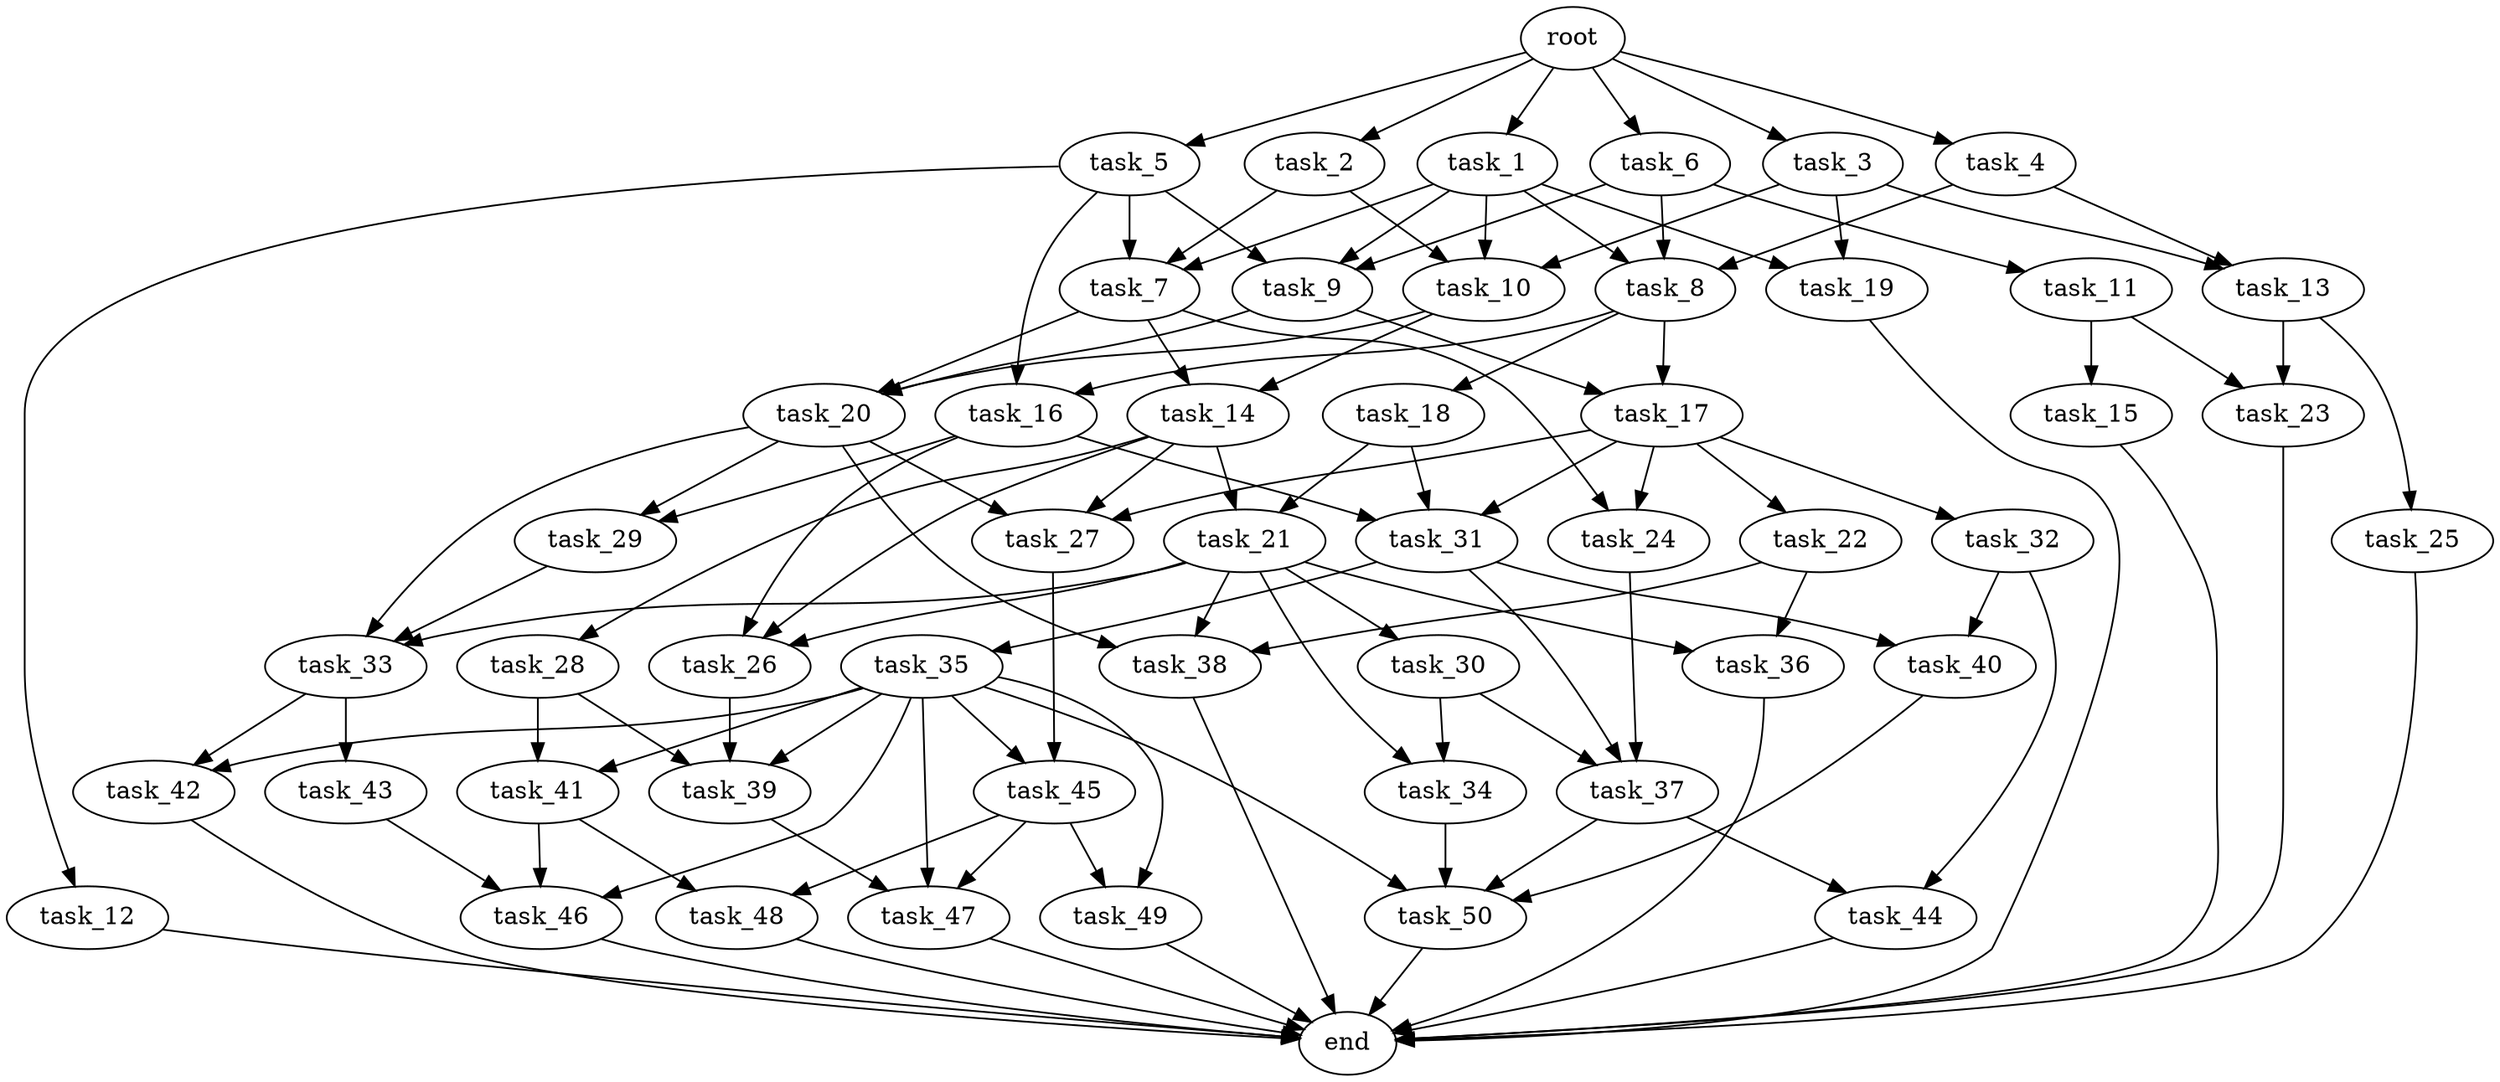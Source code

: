 digraph G {
  task_9 [size="1.660663e+10"];
  task_17 [size="4.087063e+10"];
  task_28 [size="8.403331e+10"];
  task_7 [size="6.174432e+10"];
  task_18 [size="8.603416e+10"];
  task_45 [size="2.238692e+09"];
  task_12 [size="7.874204e+10"];
  task_10 [size="4.190875e+10"];
  task_44 [size="5.840957e+10"];
  task_35 [size="8.907755e+10"];
  task_27 [size="2.471506e+10"];
  task_34 [size="8.209294e+10"];
  task_30 [size="2.725781e+10"];
  task_20 [size="1.530458e+10"];
  task_40 [size="9.199602e+10"];
  task_14 [size="8.877705e+10"];
  task_24 [size="9.632069e+10"];
  task_42 [size="4.536687e+10"];
  task_43 [size="4.715707e+10"];
  task_32 [size="7.277611e+10"];
  task_33 [size="8.075355e+10"];
  task_49 [size="7.726581e+10"];
  task_16 [size="6.985530e+10"];
  task_11 [size="2.731831e+10"];
  task_23 [size="8.196699e+10"];
  task_41 [size="1.596153e+10"];
  task_21 [size="8.381331e+10"];
  task_26 [size="8.255702e+10"];
  task_19 [size="1.072366e+10"];
  task_37 [size="6.426699e+10"];
  task_2 [size="1.690245e+10"];
  task_50 [size="5.264443e+10"];
  task_47 [size="2.202053e+10"];
  task_13 [size="5.065546e+10"];
  task_8 [size="8.813755e+10"];
  task_5 [size="7.500899e+10"];
  task_29 [size="3.498454e+10"];
  task_6 [size="8.522022e+10"];
  task_36 [size="8.323810e+10"];
  task_22 [size="8.990224e+10"];
  root [size="0.000000e+00"];
  task_38 [size="8.095250e+09"];
  task_15 [size="5.540146e+10"];
  task_3 [size="3.183997e+10"];
  task_39 [size="1.538373e+10"];
  task_4 [size="6.750488e+10"];
  task_31 [size="3.839023e+10"];
  task_25 [size="7.585536e+10"];
  task_1 [size="1.009026e+10"];
  end [size="0.000000e+00"];
  task_48 [size="2.575735e+10"];
  task_46 [size="4.017045e+10"];

  task_9 -> task_17 [size="2.043531e+08"];
  task_9 -> task_20 [size="5.101528e+07"];
  task_17 -> task_31 [size="1.279674e+08"];
  task_17 -> task_27 [size="8.238355e+07"];
  task_17 -> task_32 [size="7.277611e+08"];
  task_17 -> task_24 [size="4.816035e+08"];
  task_17 -> task_22 [size="8.990224e+08"];
  task_28 -> task_41 [size="7.980767e+07"];
  task_28 -> task_39 [size="5.127911e+07"];
  task_7 -> task_20 [size="5.101528e+07"];
  task_7 -> task_14 [size="4.438852e+08"];
  task_7 -> task_24 [size="4.816035e+08"];
  task_18 -> task_31 [size="1.279674e+08"];
  task_18 -> task_21 [size="4.190666e+08"];
  task_45 -> task_47 [size="7.340177e+07"];
  task_45 -> task_48 [size="1.287867e+08"];
  task_45 -> task_49 [size="3.863290e+08"];
  task_12 -> end [size="1.000000e-12"];
  task_10 -> task_20 [size="5.101528e+07"];
  task_10 -> task_14 [size="4.438852e+08"];
  task_44 -> end [size="1.000000e-12"];
  task_35 -> task_41 [size="7.980767e+07"];
  task_35 -> task_50 [size="1.316111e+08"];
  task_35 -> task_47 [size="7.340177e+07"];
  task_35 -> task_49 [size="3.863290e+08"];
  task_35 -> task_46 [size="1.339015e+08"];
  task_35 -> task_45 [size="1.119346e+07"];
  task_35 -> task_39 [size="5.127911e+07"];
  task_35 -> task_42 [size="2.268343e+08"];
  task_27 -> task_45 [size="1.119346e+07"];
  task_34 -> task_50 [size="1.316111e+08"];
  task_30 -> task_34 [size="4.104647e+08"];
  task_30 -> task_37 [size="2.142233e+08"];
  task_20 -> task_38 [size="2.698417e+07"];
  task_20 -> task_27 [size="8.238355e+07"];
  task_20 -> task_33 [size="2.691785e+08"];
  task_20 -> task_29 [size="1.749227e+08"];
  task_40 -> task_50 [size="1.316111e+08"];
  task_14 -> task_28 [size="8.403331e+08"];
  task_14 -> task_21 [size="4.190666e+08"];
  task_14 -> task_27 [size="8.238355e+07"];
  task_14 -> task_26 [size="2.751901e+08"];
  task_24 -> task_37 [size="2.142233e+08"];
  task_42 -> end [size="1.000000e-12"];
  task_43 -> task_46 [size="1.339015e+08"];
  task_32 -> task_40 [size="4.599801e+08"];
  task_32 -> task_44 [size="2.920479e+08"];
  task_33 -> task_43 [size="4.715707e+08"];
  task_33 -> task_42 [size="2.268343e+08"];
  task_49 -> end [size="1.000000e-12"];
  task_16 -> task_31 [size="1.279674e+08"];
  task_16 -> task_29 [size="1.749227e+08"];
  task_16 -> task_26 [size="2.751901e+08"];
  task_11 -> task_23 [size="4.098349e+08"];
  task_11 -> task_15 [size="5.540146e+08"];
  task_23 -> end [size="1.000000e-12"];
  task_41 -> task_48 [size="1.287867e+08"];
  task_41 -> task_46 [size="1.339015e+08"];
  task_21 -> task_33 [size="2.691785e+08"];
  task_21 -> task_26 [size="2.751901e+08"];
  task_21 -> task_38 [size="2.698417e+07"];
  task_21 -> task_36 [size="4.161905e+08"];
  task_21 -> task_34 [size="4.104647e+08"];
  task_21 -> task_30 [size="2.725781e+08"];
  task_26 -> task_39 [size="5.127911e+07"];
  task_19 -> end [size="1.000000e-12"];
  task_37 -> task_50 [size="1.316111e+08"];
  task_37 -> task_44 [size="2.920479e+08"];
  task_2 -> task_10 [size="1.396958e+08"];
  task_2 -> task_7 [size="2.058144e+08"];
  task_50 -> end [size="1.000000e-12"];
  task_47 -> end [size="1.000000e-12"];
  task_13 -> task_23 [size="4.098349e+08"];
  task_13 -> task_25 [size="7.585536e+08"];
  task_8 -> task_17 [size="2.043531e+08"];
  task_8 -> task_16 [size="3.492765e+08"];
  task_8 -> task_18 [size="8.603416e+08"];
  task_5 -> task_9 [size="5.535545e+07"];
  task_5 -> task_16 [size="3.492765e+08"];
  task_5 -> task_7 [size="2.058144e+08"];
  task_5 -> task_12 [size="7.874204e+08"];
  task_29 -> task_33 [size="2.691785e+08"];
  task_6 -> task_8 [size="2.937918e+08"];
  task_6 -> task_9 [size="5.535545e+07"];
  task_6 -> task_11 [size="2.731831e+08"];
  task_36 -> end [size="1.000000e-12"];
  task_22 -> task_38 [size="2.698417e+07"];
  task_22 -> task_36 [size="4.161905e+08"];
  root -> task_4 [size="1.000000e-12"];
  root -> task_1 [size="1.000000e-12"];
  root -> task_5 [size="1.000000e-12"];
  root -> task_2 [size="1.000000e-12"];
  root -> task_3 [size="1.000000e-12"];
  root -> task_6 [size="1.000000e-12"];
  task_38 -> end [size="1.000000e-12"];
  task_15 -> end [size="1.000000e-12"];
  task_3 -> task_10 [size="1.396958e+08"];
  task_3 -> task_13 [size="2.532773e+08"];
  task_3 -> task_19 [size="5.361831e+07"];
  task_39 -> task_47 [size="7.340177e+07"];
  task_4 -> task_8 [size="2.937918e+08"];
  task_4 -> task_13 [size="2.532773e+08"];
  task_31 -> task_35 [size="8.907755e+08"];
  task_31 -> task_40 [size="4.599801e+08"];
  task_31 -> task_37 [size="2.142233e+08"];
  task_25 -> end [size="1.000000e-12"];
  task_1 -> task_8 [size="2.937918e+08"];
  task_1 -> task_9 [size="5.535545e+07"];
  task_1 -> task_10 [size="1.396958e+08"];
  task_1 -> task_7 [size="2.058144e+08"];
  task_1 -> task_19 [size="5.361831e+07"];
  task_48 -> end [size="1.000000e-12"];
  task_46 -> end [size="1.000000e-12"];
}
